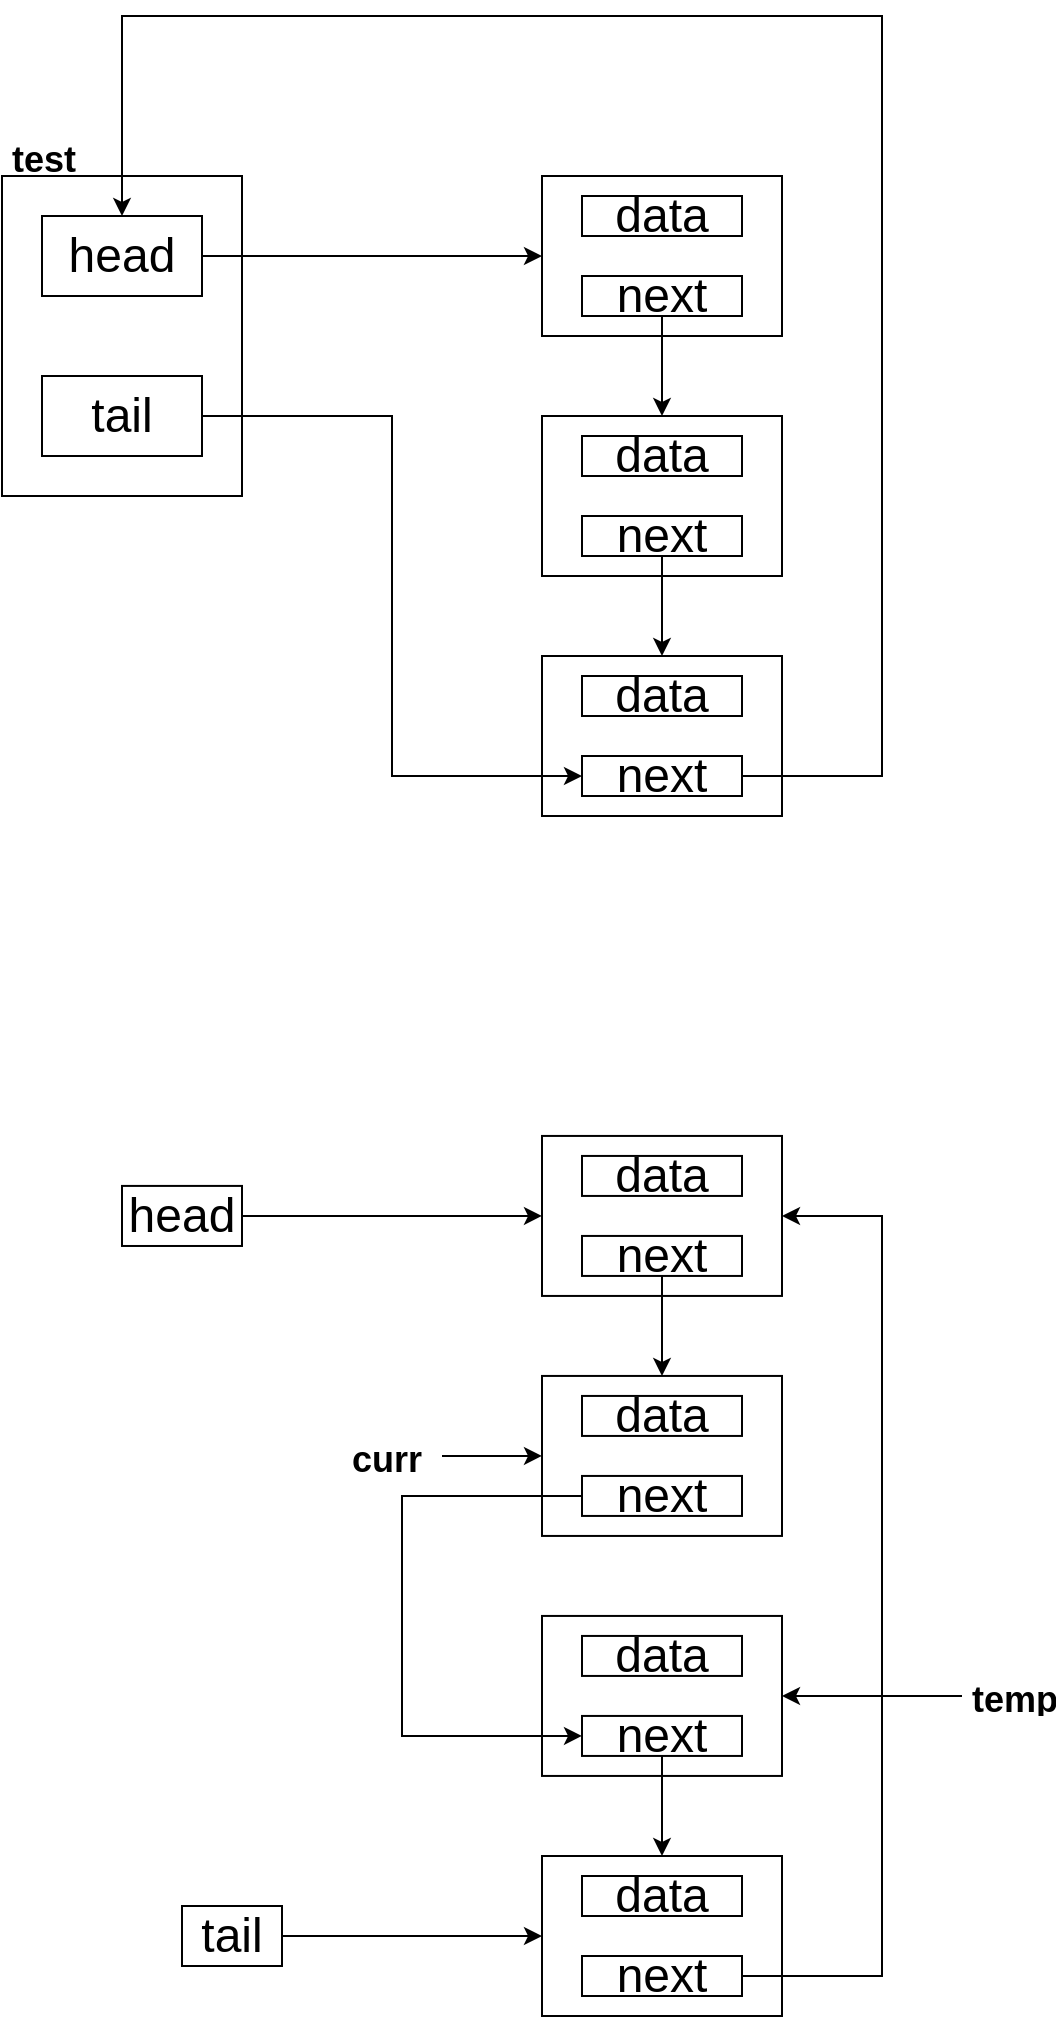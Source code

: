 <mxfile version="20.3.3" type="device"><diagram id="c1ejgHaOpZfDEdejWcbc" name="페이지-1"><mxGraphModel dx="1146" dy="1695" grid="1" gridSize="10" guides="1" tooltips="1" connect="1" arrows="1" fold="1" page="1" pageScale="1" pageWidth="827" pageHeight="1169" math="0" shadow="0"><root><mxCell id="0"/><mxCell id="1" parent="0"/><mxCell id="5QKBskYnWxAPSHXWx1wX-5" value="" style="rounded=0;whiteSpace=wrap;html=1;fontSize=24;" vertex="1" parent="1"><mxGeometry x="310" y="80" width="120" height="80" as="geometry"/></mxCell><mxCell id="5QKBskYnWxAPSHXWx1wX-6" value="data" style="rounded=0;whiteSpace=wrap;html=1;fontSize=24;" vertex="1" parent="1"><mxGeometry x="330" y="90" width="80" height="20" as="geometry"/></mxCell><mxCell id="5QKBskYnWxAPSHXWx1wX-99" style="edgeStyle=orthogonalEdgeStyle;rounded=0;orthogonalLoop=1;jettySize=auto;html=1;entryX=0.5;entryY=0;entryDx=0;entryDy=0;fontSize=18;" edge="1" parent="1" source="5QKBskYnWxAPSHXWx1wX-7" target="5QKBskYnWxAPSHXWx1wX-96"><mxGeometry relative="1" as="geometry"/></mxCell><mxCell id="5QKBskYnWxAPSHXWx1wX-7" value="next" style="rounded=0;whiteSpace=wrap;html=1;fontSize=24;" vertex="1" parent="1"><mxGeometry x="330" y="130" width="80" height="20" as="geometry"/></mxCell><mxCell id="5QKBskYnWxAPSHXWx1wX-96" value="" style="rounded=0;whiteSpace=wrap;html=1;fontSize=24;" vertex="1" parent="1"><mxGeometry x="310" y="200" width="120" height="80" as="geometry"/></mxCell><mxCell id="5QKBskYnWxAPSHXWx1wX-97" value="data" style="rounded=0;whiteSpace=wrap;html=1;fontSize=24;" vertex="1" parent="1"><mxGeometry x="330" y="210" width="80" height="20" as="geometry"/></mxCell><mxCell id="5QKBskYnWxAPSHXWx1wX-98" value="next" style="rounded=0;whiteSpace=wrap;html=1;fontSize=24;" vertex="1" parent="1"><mxGeometry x="330" y="250" width="80" height="20" as="geometry"/></mxCell><mxCell id="5QKBskYnWxAPSHXWx1wX-100" value="" style="rounded=0;whiteSpace=wrap;html=1;fontSize=24;" vertex="1" parent="1"><mxGeometry x="310" y="320" width="120" height="80" as="geometry"/></mxCell><mxCell id="5QKBskYnWxAPSHXWx1wX-101" value="data" style="rounded=0;whiteSpace=wrap;html=1;fontSize=24;" vertex="1" parent="1"><mxGeometry x="330" y="330" width="80" height="20" as="geometry"/></mxCell><mxCell id="5QKBskYnWxAPSHXWx1wX-102" value="next" style="rounded=0;whiteSpace=wrap;html=1;fontSize=24;" vertex="1" parent="1"><mxGeometry x="330" y="370" width="80" height="20" as="geometry"/></mxCell><mxCell id="5QKBskYnWxAPSHXWx1wX-4" value="" style="rounded=0;whiteSpace=wrap;html=1;fontSize=24;" vertex="1" parent="1"><mxGeometry x="40" y="80" width="120" height="160" as="geometry"/></mxCell><mxCell id="5QKBskYnWxAPSHXWx1wX-8" style="edgeStyle=orthogonalEdgeStyle;rounded=0;orthogonalLoop=1;jettySize=auto;html=1;entryX=0;entryY=0.5;entryDx=0;entryDy=0;fontSize=24;" edge="1" parent="1" source="5QKBskYnWxAPSHXWx1wX-1" target="5QKBskYnWxAPSHXWx1wX-5"><mxGeometry relative="1" as="geometry"/></mxCell><mxCell id="5QKBskYnWxAPSHXWx1wX-1" value="head" style="rounded=0;whiteSpace=wrap;html=1;fontSize=24;" vertex="1" parent="1"><mxGeometry x="60" y="100" width="80" height="40" as="geometry"/></mxCell><mxCell id="5QKBskYnWxAPSHXWx1wX-3" value="tail" style="rounded=0;whiteSpace=wrap;html=1;fontSize=24;" vertex="1" parent="1"><mxGeometry x="60" y="180" width="80" height="40" as="geometry"/></mxCell><mxCell id="5QKBskYnWxAPSHXWx1wX-32" value="&lt;h1 style=&quot;font-size: 18px;&quot;&gt;test&lt;/h1&gt;" style="text;html=1;strokeColor=none;fillColor=none;spacing=5;spacingTop=-20;whiteSpace=wrap;overflow=hidden;rounded=0;fontSize=18;" vertex="1" parent="1"><mxGeometry x="40" y="60" width="60" height="20" as="geometry"/></mxCell><mxCell id="5QKBskYnWxAPSHXWx1wX-103" style="edgeStyle=orthogonalEdgeStyle;rounded=0;orthogonalLoop=1;jettySize=auto;html=1;entryX=0.5;entryY=0;entryDx=0;entryDy=0;fontSize=18;" edge="1" parent="1" source="5QKBskYnWxAPSHXWx1wX-98" target="5QKBskYnWxAPSHXWx1wX-100"><mxGeometry relative="1" as="geometry"/></mxCell><mxCell id="5QKBskYnWxAPSHXWx1wX-9" style="edgeStyle=orthogonalEdgeStyle;rounded=0;orthogonalLoop=1;jettySize=auto;html=1;entryX=0;entryY=0.5;entryDx=0;entryDy=0;fontSize=24;" edge="1" parent="1" source="5QKBskYnWxAPSHXWx1wX-3" target="5QKBskYnWxAPSHXWx1wX-102"><mxGeometry relative="1" as="geometry"/></mxCell><mxCell id="5QKBskYnWxAPSHXWx1wX-11" style="edgeStyle=orthogonalEdgeStyle;rounded=0;orthogonalLoop=1;jettySize=auto;html=1;exitX=1;exitY=0.5;exitDx=0;exitDy=0;fontSize=24;entryX=0.5;entryY=0;entryDx=0;entryDy=0;" edge="1" parent="1" source="5QKBskYnWxAPSHXWx1wX-102" target="5QKBskYnWxAPSHXWx1wX-1"><mxGeometry relative="1" as="geometry"><mxPoint x="110" as="targetPoint"/><Array as="points"><mxPoint x="480" y="380"/><mxPoint x="480"/><mxPoint x="100"/></Array></mxGeometry></mxCell><mxCell id="5QKBskYnWxAPSHXWx1wX-104" value="" style="rounded=0;whiteSpace=wrap;html=1;fontSize=24;" vertex="1" parent="1"><mxGeometry x="310" y="559.97" width="120" height="80" as="geometry"/></mxCell><mxCell id="5QKBskYnWxAPSHXWx1wX-105" value="data" style="rounded=0;whiteSpace=wrap;html=1;fontSize=24;" vertex="1" parent="1"><mxGeometry x="330" y="569.97" width="80" height="20" as="geometry"/></mxCell><mxCell id="5QKBskYnWxAPSHXWx1wX-106" style="edgeStyle=orthogonalEdgeStyle;rounded=0;orthogonalLoop=1;jettySize=auto;html=1;entryX=0.5;entryY=0;entryDx=0;entryDy=0;fontSize=18;" edge="1" parent="1" source="5QKBskYnWxAPSHXWx1wX-107" target="5QKBskYnWxAPSHXWx1wX-108"><mxGeometry relative="1" as="geometry"/></mxCell><mxCell id="5QKBskYnWxAPSHXWx1wX-107" value="next" style="rounded=0;whiteSpace=wrap;html=1;fontSize=24;" vertex="1" parent="1"><mxGeometry x="330" y="609.97" width="80" height="20" as="geometry"/></mxCell><mxCell id="5QKBskYnWxAPSHXWx1wX-108" value="" style="rounded=0;whiteSpace=wrap;html=1;fontSize=24;" vertex="1" parent="1"><mxGeometry x="310" y="679.97" width="120" height="80" as="geometry"/></mxCell><mxCell id="5QKBskYnWxAPSHXWx1wX-109" value="data" style="rounded=0;whiteSpace=wrap;html=1;fontSize=24;" vertex="1" parent="1"><mxGeometry x="330" y="689.97" width="80" height="20" as="geometry"/></mxCell><mxCell id="5QKBskYnWxAPSHXWx1wX-110" value="next" style="rounded=0;whiteSpace=wrap;html=1;fontSize=24;" vertex="1" parent="1"><mxGeometry x="330" y="729.97" width="80" height="20" as="geometry"/></mxCell><mxCell id="5QKBskYnWxAPSHXWx1wX-111" value="" style="rounded=0;whiteSpace=wrap;html=1;fontSize=24;" vertex="1" parent="1"><mxGeometry x="310" y="799.97" width="120" height="80" as="geometry"/></mxCell><mxCell id="5QKBskYnWxAPSHXWx1wX-112" value="data" style="rounded=0;whiteSpace=wrap;html=1;fontSize=24;" vertex="1" parent="1"><mxGeometry x="330" y="809.97" width="80" height="20" as="geometry"/></mxCell><mxCell id="5QKBskYnWxAPSHXWx1wX-142" style="edgeStyle=orthogonalEdgeStyle;rounded=0;orthogonalLoop=1;jettySize=auto;html=1;entryX=0.5;entryY=0;entryDx=0;entryDy=0;fontSize=18;" edge="1" parent="1" source="5QKBskYnWxAPSHXWx1wX-113" target="5QKBskYnWxAPSHXWx1wX-138"><mxGeometry relative="1" as="geometry"/></mxCell><mxCell id="5QKBskYnWxAPSHXWx1wX-113" value="next" style="rounded=0;whiteSpace=wrap;html=1;fontSize=24;" vertex="1" parent="1"><mxGeometry x="330" y="849.97" width="80" height="20" as="geometry"/></mxCell><mxCell id="5QKBskYnWxAPSHXWx1wX-156" style="edgeStyle=orthogonalEdgeStyle;rounded=0;orthogonalLoop=1;jettySize=auto;html=1;entryX=0;entryY=0.5;entryDx=0;entryDy=0;fontSize=18;" edge="1" parent="1" source="5QKBskYnWxAPSHXWx1wX-116" target="5QKBskYnWxAPSHXWx1wX-104"><mxGeometry relative="1" as="geometry"/></mxCell><mxCell id="5QKBskYnWxAPSHXWx1wX-116" value="head" style="rounded=0;whiteSpace=wrap;html=1;fontSize=24;" vertex="1" parent="1"><mxGeometry x="100" y="584.96" width="60" height="30.03" as="geometry"/></mxCell><mxCell id="5QKBskYnWxAPSHXWx1wX-157" style="edgeStyle=orthogonalEdgeStyle;rounded=0;orthogonalLoop=1;jettySize=auto;html=1;entryX=0;entryY=0.5;entryDx=0;entryDy=0;fontSize=18;" edge="1" parent="1" source="5QKBskYnWxAPSHXWx1wX-117" target="5QKBskYnWxAPSHXWx1wX-138"><mxGeometry relative="1" as="geometry"/></mxCell><mxCell id="5QKBskYnWxAPSHXWx1wX-117" value="tail" style="rounded=0;whiteSpace=wrap;html=1;fontSize=24;" vertex="1" parent="1"><mxGeometry x="130" y="945" width="50" height="30" as="geometry"/></mxCell><mxCell id="5QKBskYnWxAPSHXWx1wX-159" style="edgeStyle=orthogonalEdgeStyle;rounded=0;orthogonalLoop=1;jettySize=auto;html=1;entryX=0;entryY=0.5;entryDx=0;entryDy=0;fontSize=18;" edge="1" parent="1" source="5QKBskYnWxAPSHXWx1wX-118" target="5QKBskYnWxAPSHXWx1wX-108"><mxGeometry relative="1" as="geometry"/></mxCell><mxCell id="5QKBskYnWxAPSHXWx1wX-118" value="&lt;h1 style=&quot;font-size: 18px;&quot;&gt;curr&lt;/h1&gt;" style="text;html=1;strokeColor=none;fillColor=none;spacing=5;spacingTop=-20;whiteSpace=wrap;overflow=hidden;rounded=0;fontSize=18;" vertex="1" parent="1"><mxGeometry x="210" y="709.97" width="50" height="20" as="geometry"/></mxCell><mxCell id="5QKBskYnWxAPSHXWx1wX-119" style="edgeStyle=orthogonalEdgeStyle;rounded=0;orthogonalLoop=1;jettySize=auto;html=1;entryX=0;entryY=0.5;entryDx=0;entryDy=0;fontSize=18;" edge="1" parent="1" source="5QKBskYnWxAPSHXWx1wX-110" target="5QKBskYnWxAPSHXWx1wX-113"><mxGeometry relative="1" as="geometry"><Array as="points"><mxPoint x="240" y="740"/><mxPoint x="240" y="860"/></Array></mxGeometry></mxCell><mxCell id="5QKBskYnWxAPSHXWx1wX-160" style="edgeStyle=orthogonalEdgeStyle;rounded=0;orthogonalLoop=1;jettySize=auto;html=1;entryX=1;entryY=0.5;entryDx=0;entryDy=0;fontSize=18;" edge="1" parent="1" source="5QKBskYnWxAPSHXWx1wX-123" target="5QKBskYnWxAPSHXWx1wX-111"><mxGeometry relative="1" as="geometry"/></mxCell><mxCell id="5QKBskYnWxAPSHXWx1wX-123" value="&lt;h1 style=&quot;font-size: 18px;&quot;&gt;temp&lt;/h1&gt;" style="text;html=1;strokeColor=none;fillColor=none;spacing=5;spacingTop=-20;whiteSpace=wrap;overflow=hidden;rounded=0;fontSize=18;" vertex="1" parent="1"><mxGeometry x="520" y="829.97" width="50" height="20" as="geometry"/></mxCell><mxCell id="5QKBskYnWxAPSHXWx1wX-138" value="" style="rounded=0;whiteSpace=wrap;html=1;fontSize=24;" vertex="1" parent="1"><mxGeometry x="310" y="920" width="120" height="80" as="geometry"/></mxCell><mxCell id="5QKBskYnWxAPSHXWx1wX-139" value="data" style="rounded=0;whiteSpace=wrap;html=1;fontSize=24;" vertex="1" parent="1"><mxGeometry x="330" y="930" width="80" height="20" as="geometry"/></mxCell><mxCell id="5QKBskYnWxAPSHXWx1wX-140" value="next" style="rounded=0;whiteSpace=wrap;html=1;fontSize=24;" vertex="1" parent="1"><mxGeometry x="330" y="970" width="80" height="20" as="geometry"/></mxCell><mxCell id="5QKBskYnWxAPSHXWx1wX-121" style="edgeStyle=orthogonalEdgeStyle;rounded=0;orthogonalLoop=1;jettySize=auto;html=1;exitX=1;exitY=0.5;exitDx=0;exitDy=0;fontSize=24;entryX=1;entryY=0.5;entryDx=0;entryDy=0;" edge="1" parent="1" source="5QKBskYnWxAPSHXWx1wX-140" target="5QKBskYnWxAPSHXWx1wX-104"><mxGeometry relative="1" as="geometry"><mxPoint x="110" y="479.97" as="targetPoint"/><Array as="points"><mxPoint x="480" y="980"/><mxPoint x="480" y="600"/></Array></mxGeometry></mxCell></root></mxGraphModel></diagram></mxfile>
